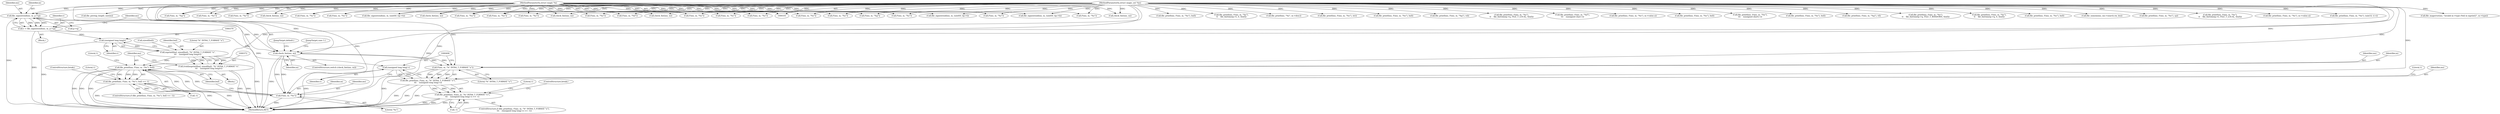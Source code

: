 digraph "0_file_4a284c89d6ef11aca34da65da7d673050a5ea320_5@pointer" {
"1000355" [label="(Call,file_signextend(ms, m, p->q))"];
"1000102" [label="(MethodParameterIn,struct magic_set *ms)"];
"1000103" [label="(MethodParameterIn,struct magic *m)"];
"1000353" [label="(Call,v = file_signextend(ms, m, p->q))"];
"1000378" [label="(Call,(unsigned long long)v)"];
"1000373" [label="(Call,snprintf(buf, sizeof(buf), \"%\" INT64_T_FORMAT \"u\",\n\t\t\t    (unsigned long long)v))"];
"1000371" [label="(Call,(void)snprintf(buf, sizeof(buf), \"%\" INT64_T_FORMAT \"u\",\n\t\t\t    (unsigned long long)v))"];
"1000383" [label="(Call,file_printf(ms, F(ms, m, \"%s\"), buf))"];
"1000382" [label="(Call,file_printf(ms, F(ms, m, \"%s\"), buf) == -1)"];
"1000405" [label="(Call,(unsigned long long) v)"];
"1000399" [label="(Call,file_printf(ms, F(ms, m, \"%\" INT64_T_FORMAT \"u\"),\n\t\t\t    (unsigned long long) v))"];
"1000398" [label="(Call,file_printf(ms, F(ms, m, \"%\" INT64_T_FORMAT \"u\"),\n\t\t\t    (unsigned long long) v) == -1)"];
"1000362" [label="(Call,check_fmt(ms, m))"];
"1000385" [label="(Call,F(ms, m, \"%s\"))"];
"1000401" [label="(Call,F(ms, m, \"%\" INT64_T_FORMAT \"u\"))"];
"1000204" [label="(Call,file_signextend(ms, m, (uint64_t)p->h))"];
"1000161" [label="(Call,F(ms, m, \"%s\"))"];
"1000832" [label="(Call,F(ms, m, \"%g\"))"];
"1000560" [label="(Call,file_pstring_length_size(m))"];
"1000398" [label="(Call,file_printf(ms, F(ms, m, \"%\" INT64_T_FORMAT \"u\"),\n\t\t\t    (unsigned long long) v) == -1)"];
"1000696" [label="(Call,F(ms, m, \"%s\"))"];
"1000938" [label="(Call,F(ms, m, \"%s\"))"];
"1000397" [label="(ControlStructure,if (file_printf(ms, F(ms, m, \"%\" INT64_T_FORMAT \"u\"),\n\t\t\t    (unsigned long long) v) == -1))"];
"1000444" [label="(Call,F(ms, m, \"%s\"))"];
"1000409" [label="(Literal,1)"];
"1000384" [label="(Identifier,ms)"];
"1000362" [label="(Call,check_fmt(ms, m))"];
"1000795" [label="(Call,check_fmt(ms, m))"];
"1000373" [label="(Call,snprintf(buf, sizeof(buf), \"%\" INT64_T_FORMAT \"u\",\n\t\t\t    (unsigned long long)v))"];
"1000387" [label="(Identifier,m)"];
"1000750" [label="(Call,F(ms, m, \"%s\"))"];
"1001009" [label="(Call,file_magerror(ms, \"invalid m->type (%d) in mprint()\", m->type))"];
"1000375" [label="(Call,sizeof(buf))"];
"1000378" [label="(Call,(unsigned long long)v)"];
"1000385" [label="(Call,F(ms, m, \"%s\"))"];
"1000542" [label="(Call,F(ms, m, \"%s\"))"];
"1000603" [label="(Call,F(ms, m, \"%s\"))"];
"1000380" [label="(Identifier,v)"];
"1000102" [label="(MethodParameterIn,struct magic_set *ms)"];
"1000213" [label="(Call,check_fmt(ms, m))"];
"1000358" [label="(Call,p->q)"];
"1000388" [label="(Literal,\"%s\")"];
"1000381" [label="(ControlStructure,if (file_printf(ms, F(ms, m, \"%s\"), buf) == -1))"];
"1000890" [label="(Call,F(ms, m, \"%s\"))"];
"1000159" [label="(Call,file_printf(ms, F(ms, m, \"%s\"), buf))"];
"1000356" [label="(Identifier,ms)"];
"1000400" [label="(Identifier,ms)"];
"1000328" [label="(Call,F(ms, m, \"%u\"))"];
"1000354" [label="(Identifier,v)"];
"1000289" [label="(Call,check_fmt(ms, m))"];
"1000177" [label="(Call,F(ms, m, \"%d\"))"];
"1000365" [label="(Block,)"];
"1000601" [label="(Call,file_printf(ms, F(ms, m, \"%s\"),\n\t\t    file_fmttime(p->l, 0, tbuf)))"];
"1000982" [label="(Call,file_printf(ms, \"%s\", m->desc))"];
"1000404" [label="(Literal,\"%\" INT64_T_FORMAT \"u\")"];
"1000407" [label="(Identifier,v)"];
"1000402" [label="(Identifier,ms)"];
"1000540" [label="(Call,file_printf(ms, F(ms, m, \"%s\"), str))"];
"1000382" [label="(Call,file_printf(ms, F(ms, m, \"%s\"), buf) == -1)"];
"1000395" [label="(ControlStructure,break;)"];
"1000814" [label="(Call,file_printf(ms, F(ms, m, \"%s\"), buf))"];
"1000830" [label="(Call,file_printf(ms, F(ms, m, \"%g\"), vd))"];
"1000396" [label="(JumpTarget,default:)"];
"1000408" [label="(Call,-1)"];
"1000403" [label="(Identifier,m)"];
"1000632" [label="(Call,file_printf(ms, F(ms, m, \"%s\"),\n\t\t    file_fmttime(p->q, FILE_T_LOCAL, tbuf)))"];
"1000816" [label="(Call,F(ms, m, \"%s\"))"];
"1000175" [label="(Call,file_printf(ms, F(ms, m, \"%d\"),\n\t\t\t    (unsigned char) v))"];
"1000634" [label="(Call,F(ms, m, \"%s\"))"];
"1000364" [label="(Identifier,m)"];
"1000125" [label="(Block,)"];
"1000442" [label="(Call,file_printf(ms, F(ms, m, \"%s\"), m->value.s))"];
"1000234" [label="(Call,file_printf(ms, F(ms, m, \"%s\"), buf))"];
"1000361" [label="(ControlStructure,switch (check_fmt(ms, m)))"];
"1000766" [label="(Call,F(ms, m, \"%g\"))"];
"1000412" [label="(Literal,1)"];
"1000250" [label="(Call,file_printf(ms, F(ms, m, \"%u\"),\n\t\t\t    (unsigned short) v))"];
"1000310" [label="(Call,file_printf(ms, F(ms, m, \"%s\"), buf))"];
"1000355" [label="(Call,file_signextend(ms, m, p->q))"];
"1000280" [label="(Call,file_signextend(ms, m, (uint64_t)p->l))"];
"1000399" [label="(Call,file_printf(ms, F(ms, m, \"%\" INT64_T_FORMAT \"u\"),\n\t\t\t    (unsigned long long) v))"];
"1000312" [label="(Call,F(ms, m, \"%s\"))"];
"1001022" [label="(MethodReturn,RET)"];
"1000383" [label="(Call,file_printf(ms, F(ms, m, \"%s\"), buf))"];
"1000129" [label="(Call,file_signextend(ms, m, (uint64_t)p->b))"];
"1000401" [label="(Call,F(ms, m, \"%\" INT64_T_FORMAT \"u\"))"];
"1000405" [label="(Call,(unsigned long long) v)"];
"1000764" [label="(Call,file_printf(ms, F(ms, m, \"%g\"), vf))"];
"1000694" [label="(Call,file_printf(ms, F(ms, m, \"%s\"),\n\t\t    file_fmttime(p->q, FILE_T_WINDOWS, tbuf)))"];
"1000374" [label="(Identifier,buf)"];
"1000665" [label="(Call,F(ms, m, \"%s\"))"];
"1000391" [label="(Literal,1)"];
"1000663" [label="(Call,file_printf(ms, F(ms, m, \"%s\"),\n\t\t    file_fmttime(p->q, 0, tbuf)))"];
"1000748" [label="(Call,file_printf(ms, F(ms, m, \"%s\"), buf))"];
"1000729" [label="(Call,check_fmt(ms, m))"];
"1000138" [label="(Call,check_fmt(ms, m))"];
"1000357" [label="(Identifier,m)"];
"1000413" [label="(ControlStructure,break;)"];
"1000394" [label="(Literal,1)"];
"1000236" [label="(Call,F(ms, m, \"%s\"))"];
"1000353" [label="(Call,v = file_signextend(ms, m, p->q))"];
"1000390" [label="(Call,-1)"];
"1000876" [label="(Call,file_oomem(ms, ms->search.rm_len))"];
"1000888" [label="(Call,file_printf(ms, F(ms, m, \"%s\"), cp))"];
"1000370" [label="(JumpTarget,case 1:)"];
"1000371" [label="(Call,(void)snprintf(buf, sizeof(buf), \"%\" INT64_T_FORMAT \"u\",\n\t\t\t    (unsigned long long)v))"];
"1000363" [label="(Identifier,ms)"];
"1000103" [label="(MethodParameterIn,struct magic *m)"];
"1000389" [label="(Identifier,buf)"];
"1000377" [label="(Literal,\"%\" INT64_T_FORMAT \"u\")"];
"1000252" [label="(Call,F(ms, m, \"%u\"))"];
"1000386" [label="(Identifier,ms)"];
"1000569" [label="(Call,file_printf(ms, F(ms, m, \"%s\"),\n\t\t    file_fmttime(p->l, FILE_T_LOCAL, tbuf)))"];
"1000571" [label="(Call,F(ms, m, \"%s\"))"];
"1000936" [label="(Call,file_printf(ms, F(ms, m, \"%s\"), m->value.s))"];
"1000326" [label="(Call,file_printf(ms, F(ms, m, \"%u\"), (uint32_t) v))"];
"1000355" -> "1000353"  [label="AST: "];
"1000355" -> "1000358"  [label="CFG: "];
"1000356" -> "1000355"  [label="AST: "];
"1000357" -> "1000355"  [label="AST: "];
"1000358" -> "1000355"  [label="AST: "];
"1000353" -> "1000355"  [label="CFG: "];
"1000355" -> "1001022"  [label="DDG: "];
"1000355" -> "1000353"  [label="DDG: "];
"1000355" -> "1000353"  [label="DDG: "];
"1000355" -> "1000353"  [label="DDG: "];
"1000102" -> "1000355"  [label="DDG: "];
"1000103" -> "1000355"  [label="DDG: "];
"1000355" -> "1000362"  [label="DDG: "];
"1000355" -> "1000362"  [label="DDG: "];
"1000102" -> "1000101"  [label="AST: "];
"1000102" -> "1001022"  [label="DDG: "];
"1000102" -> "1000129"  [label="DDG: "];
"1000102" -> "1000138"  [label="DDG: "];
"1000102" -> "1000159"  [label="DDG: "];
"1000102" -> "1000161"  [label="DDG: "];
"1000102" -> "1000175"  [label="DDG: "];
"1000102" -> "1000177"  [label="DDG: "];
"1000102" -> "1000204"  [label="DDG: "];
"1000102" -> "1000213"  [label="DDG: "];
"1000102" -> "1000234"  [label="DDG: "];
"1000102" -> "1000236"  [label="DDG: "];
"1000102" -> "1000250"  [label="DDG: "];
"1000102" -> "1000252"  [label="DDG: "];
"1000102" -> "1000280"  [label="DDG: "];
"1000102" -> "1000289"  [label="DDG: "];
"1000102" -> "1000310"  [label="DDG: "];
"1000102" -> "1000312"  [label="DDG: "];
"1000102" -> "1000326"  [label="DDG: "];
"1000102" -> "1000328"  [label="DDG: "];
"1000102" -> "1000362"  [label="DDG: "];
"1000102" -> "1000383"  [label="DDG: "];
"1000102" -> "1000385"  [label="DDG: "];
"1000102" -> "1000399"  [label="DDG: "];
"1000102" -> "1000401"  [label="DDG: "];
"1000102" -> "1000442"  [label="DDG: "];
"1000102" -> "1000444"  [label="DDG: "];
"1000102" -> "1000540"  [label="DDG: "];
"1000102" -> "1000542"  [label="DDG: "];
"1000102" -> "1000569"  [label="DDG: "];
"1000102" -> "1000571"  [label="DDG: "];
"1000102" -> "1000601"  [label="DDG: "];
"1000102" -> "1000603"  [label="DDG: "];
"1000102" -> "1000632"  [label="DDG: "];
"1000102" -> "1000634"  [label="DDG: "];
"1000102" -> "1000663"  [label="DDG: "];
"1000102" -> "1000665"  [label="DDG: "];
"1000102" -> "1000694"  [label="DDG: "];
"1000102" -> "1000696"  [label="DDG: "];
"1000102" -> "1000729"  [label="DDG: "];
"1000102" -> "1000748"  [label="DDG: "];
"1000102" -> "1000750"  [label="DDG: "];
"1000102" -> "1000764"  [label="DDG: "];
"1000102" -> "1000766"  [label="DDG: "];
"1000102" -> "1000795"  [label="DDG: "];
"1000102" -> "1000814"  [label="DDG: "];
"1000102" -> "1000816"  [label="DDG: "];
"1000102" -> "1000830"  [label="DDG: "];
"1000102" -> "1000832"  [label="DDG: "];
"1000102" -> "1000876"  [label="DDG: "];
"1000102" -> "1000888"  [label="DDG: "];
"1000102" -> "1000890"  [label="DDG: "];
"1000102" -> "1000936"  [label="DDG: "];
"1000102" -> "1000938"  [label="DDG: "];
"1000102" -> "1000982"  [label="DDG: "];
"1000102" -> "1001009"  [label="DDG: "];
"1000103" -> "1000101"  [label="AST: "];
"1000103" -> "1001022"  [label="DDG: "];
"1000103" -> "1000129"  [label="DDG: "];
"1000103" -> "1000138"  [label="DDG: "];
"1000103" -> "1000161"  [label="DDG: "];
"1000103" -> "1000177"  [label="DDG: "];
"1000103" -> "1000204"  [label="DDG: "];
"1000103" -> "1000213"  [label="DDG: "];
"1000103" -> "1000236"  [label="DDG: "];
"1000103" -> "1000252"  [label="DDG: "];
"1000103" -> "1000280"  [label="DDG: "];
"1000103" -> "1000289"  [label="DDG: "];
"1000103" -> "1000312"  [label="DDG: "];
"1000103" -> "1000328"  [label="DDG: "];
"1000103" -> "1000362"  [label="DDG: "];
"1000103" -> "1000385"  [label="DDG: "];
"1000103" -> "1000401"  [label="DDG: "];
"1000103" -> "1000444"  [label="DDG: "];
"1000103" -> "1000542"  [label="DDG: "];
"1000103" -> "1000560"  [label="DDG: "];
"1000103" -> "1000571"  [label="DDG: "];
"1000103" -> "1000603"  [label="DDG: "];
"1000103" -> "1000634"  [label="DDG: "];
"1000103" -> "1000665"  [label="DDG: "];
"1000103" -> "1000696"  [label="DDG: "];
"1000103" -> "1000729"  [label="DDG: "];
"1000103" -> "1000750"  [label="DDG: "];
"1000103" -> "1000766"  [label="DDG: "];
"1000103" -> "1000795"  [label="DDG: "];
"1000103" -> "1000816"  [label="DDG: "];
"1000103" -> "1000832"  [label="DDG: "];
"1000103" -> "1000890"  [label="DDG: "];
"1000103" -> "1000938"  [label="DDG: "];
"1000353" -> "1000125"  [label="AST: "];
"1000354" -> "1000353"  [label="AST: "];
"1000363" -> "1000353"  [label="CFG: "];
"1000353" -> "1001022"  [label="DDG: "];
"1000353" -> "1000378"  [label="DDG: "];
"1000353" -> "1000405"  [label="DDG: "];
"1000378" -> "1000373"  [label="AST: "];
"1000378" -> "1000380"  [label="CFG: "];
"1000379" -> "1000378"  [label="AST: "];
"1000380" -> "1000378"  [label="AST: "];
"1000373" -> "1000378"  [label="CFG: "];
"1000378" -> "1001022"  [label="DDG: "];
"1000378" -> "1000373"  [label="DDG: "];
"1000373" -> "1000371"  [label="AST: "];
"1000374" -> "1000373"  [label="AST: "];
"1000375" -> "1000373"  [label="AST: "];
"1000377" -> "1000373"  [label="AST: "];
"1000371" -> "1000373"  [label="CFG: "];
"1000373" -> "1001022"  [label="DDG: "];
"1000373" -> "1000371"  [label="DDG: "];
"1000373" -> "1000371"  [label="DDG: "];
"1000373" -> "1000371"  [label="DDG: "];
"1000373" -> "1000383"  [label="DDG: "];
"1000371" -> "1000365"  [label="AST: "];
"1000372" -> "1000371"  [label="AST: "];
"1000384" -> "1000371"  [label="CFG: "];
"1000371" -> "1001022"  [label="DDG: "];
"1000371" -> "1001022"  [label="DDG: "];
"1000383" -> "1000382"  [label="AST: "];
"1000383" -> "1000389"  [label="CFG: "];
"1000384" -> "1000383"  [label="AST: "];
"1000385" -> "1000383"  [label="AST: "];
"1000389" -> "1000383"  [label="AST: "];
"1000391" -> "1000383"  [label="CFG: "];
"1000383" -> "1001022"  [label="DDG: "];
"1000383" -> "1001022"  [label="DDG: "];
"1000383" -> "1001022"  [label="DDG: "];
"1000383" -> "1000382"  [label="DDG: "];
"1000383" -> "1000382"  [label="DDG: "];
"1000383" -> "1000382"  [label="DDG: "];
"1000385" -> "1000383"  [label="DDG: "];
"1000385" -> "1000383"  [label="DDG: "];
"1000385" -> "1000383"  [label="DDG: "];
"1000382" -> "1000381"  [label="AST: "];
"1000382" -> "1000390"  [label="CFG: "];
"1000390" -> "1000382"  [label="AST: "];
"1000394" -> "1000382"  [label="CFG: "];
"1000395" -> "1000382"  [label="CFG: "];
"1000382" -> "1001022"  [label="DDG: "];
"1000382" -> "1001022"  [label="DDG: "];
"1000382" -> "1001022"  [label="DDG: "];
"1000390" -> "1000382"  [label="DDG: "];
"1000405" -> "1000399"  [label="AST: "];
"1000405" -> "1000407"  [label="CFG: "];
"1000406" -> "1000405"  [label="AST: "];
"1000407" -> "1000405"  [label="AST: "];
"1000399" -> "1000405"  [label="CFG: "];
"1000405" -> "1001022"  [label="DDG: "];
"1000405" -> "1000399"  [label="DDG: "];
"1000399" -> "1000398"  [label="AST: "];
"1000400" -> "1000399"  [label="AST: "];
"1000401" -> "1000399"  [label="AST: "];
"1000409" -> "1000399"  [label="CFG: "];
"1000399" -> "1001022"  [label="DDG: "];
"1000399" -> "1001022"  [label="DDG: "];
"1000399" -> "1001022"  [label="DDG: "];
"1000399" -> "1000398"  [label="DDG: "];
"1000399" -> "1000398"  [label="DDG: "];
"1000399" -> "1000398"  [label="DDG: "];
"1000401" -> "1000399"  [label="DDG: "];
"1000401" -> "1000399"  [label="DDG: "];
"1000401" -> "1000399"  [label="DDG: "];
"1000398" -> "1000397"  [label="AST: "];
"1000398" -> "1000408"  [label="CFG: "];
"1000408" -> "1000398"  [label="AST: "];
"1000412" -> "1000398"  [label="CFG: "];
"1000413" -> "1000398"  [label="CFG: "];
"1000398" -> "1001022"  [label="DDG: "];
"1000398" -> "1001022"  [label="DDG: "];
"1000398" -> "1001022"  [label="DDG: "];
"1000408" -> "1000398"  [label="DDG: "];
"1000362" -> "1000361"  [label="AST: "];
"1000362" -> "1000364"  [label="CFG: "];
"1000363" -> "1000362"  [label="AST: "];
"1000364" -> "1000362"  [label="AST: "];
"1000370" -> "1000362"  [label="CFG: "];
"1000396" -> "1000362"  [label="CFG: "];
"1000362" -> "1001022"  [label="DDG: "];
"1000362" -> "1000385"  [label="DDG: "];
"1000362" -> "1000385"  [label="DDG: "];
"1000362" -> "1000401"  [label="DDG: "];
"1000362" -> "1000401"  [label="DDG: "];
"1000385" -> "1000388"  [label="CFG: "];
"1000386" -> "1000385"  [label="AST: "];
"1000387" -> "1000385"  [label="AST: "];
"1000388" -> "1000385"  [label="AST: "];
"1000389" -> "1000385"  [label="CFG: "];
"1000385" -> "1001022"  [label="DDG: "];
"1000401" -> "1000404"  [label="CFG: "];
"1000402" -> "1000401"  [label="AST: "];
"1000403" -> "1000401"  [label="AST: "];
"1000404" -> "1000401"  [label="AST: "];
"1000406" -> "1000401"  [label="CFG: "];
"1000401" -> "1001022"  [label="DDG: "];
}
